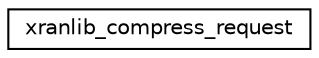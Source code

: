 digraph "Graphical Class Hierarchy"
{
 // LATEX_PDF_SIZE
  edge [fontname="Helvetica",fontsize="10",labelfontname="Helvetica",labelfontsize="10"];
  node [fontname="Helvetica",fontsize="10",shape=record];
  rankdir="LR";
  Node0 [label="xranlib_compress_request",height=0.2,width=0.4,color="black", fillcolor="white", style="filled",URL="$structxranlib__compress__request.html",tooltip="Request structure containing pointer to data and its length."];
}

